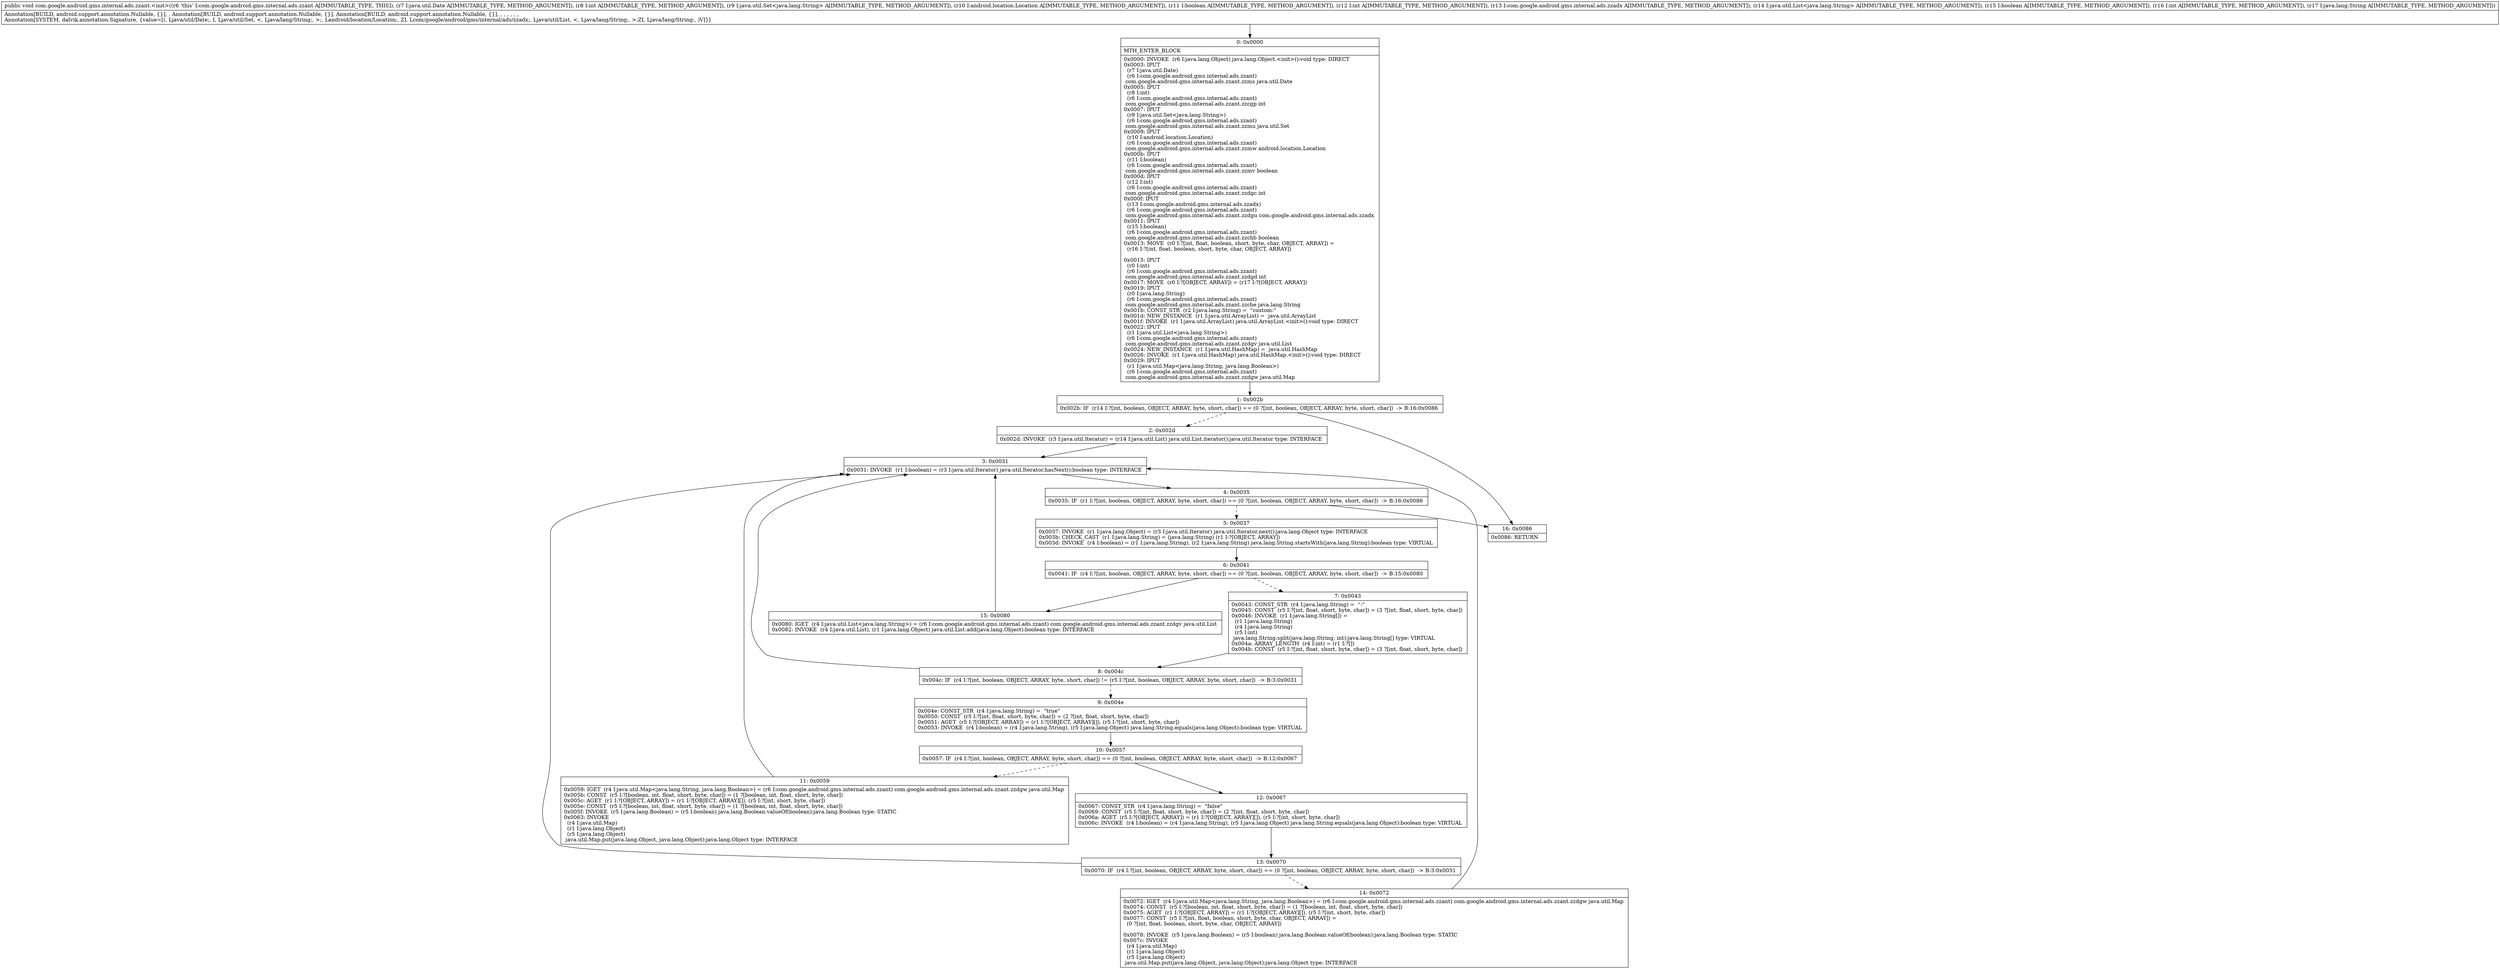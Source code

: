 digraph "CFG forcom.google.android.gms.internal.ads.zzant.\<init\>(Ljava\/util\/Date;ILjava\/util\/Set;Landroid\/location\/Location;ZILcom\/google\/android\/gms\/internal\/ads\/zzadx;Ljava\/util\/List;ZILjava\/lang\/String;)V" {
Node_0 [shape=record,label="{0\:\ 0x0000|MTH_ENTER_BLOCK\l|0x0000: INVOKE  (r6 I:java.lang.Object) java.lang.Object.\<init\>():void type: DIRECT \l0x0003: IPUT  \l  (r7 I:java.util.Date)\l  (r6 I:com.google.android.gms.internal.ads.zzant)\l com.google.android.gms.internal.ads.zzant.zzms java.util.Date \l0x0005: IPUT  \l  (r8 I:int)\l  (r6 I:com.google.android.gms.internal.ads.zzant)\l com.google.android.gms.internal.ads.zzant.zzcgp int \l0x0007: IPUT  \l  (r9 I:java.util.Set\<java.lang.String\>)\l  (r6 I:com.google.android.gms.internal.ads.zzant)\l com.google.android.gms.internal.ads.zzant.zzmu java.util.Set \l0x0009: IPUT  \l  (r10 I:android.location.Location)\l  (r6 I:com.google.android.gms.internal.ads.zzant)\l com.google.android.gms.internal.ads.zzant.zzmw android.location.Location \l0x000b: IPUT  \l  (r11 I:boolean)\l  (r6 I:com.google.android.gms.internal.ads.zzant)\l com.google.android.gms.internal.ads.zzant.zzmv boolean \l0x000d: IPUT  \l  (r12 I:int)\l  (r6 I:com.google.android.gms.internal.ads.zzant)\l com.google.android.gms.internal.ads.zzant.zzdgc int \l0x000f: IPUT  \l  (r13 I:com.google.android.gms.internal.ads.zzadx)\l  (r6 I:com.google.android.gms.internal.ads.zzant)\l com.google.android.gms.internal.ads.zzant.zzdgu com.google.android.gms.internal.ads.zzadx \l0x0011: IPUT  \l  (r15 I:boolean)\l  (r6 I:com.google.android.gms.internal.ads.zzant)\l com.google.android.gms.internal.ads.zzant.zzchb boolean \l0x0013: MOVE  (r0 I:?[int, float, boolean, short, byte, char, OBJECT, ARRAY]) = \l  (r16 I:?[int, float, boolean, short, byte, char, OBJECT, ARRAY])\l \l0x0015: IPUT  \l  (r0 I:int)\l  (r6 I:com.google.android.gms.internal.ads.zzant)\l com.google.android.gms.internal.ads.zzant.zzdgd int \l0x0017: MOVE  (r0 I:?[OBJECT, ARRAY]) = (r17 I:?[OBJECT, ARRAY]) \l0x0019: IPUT  \l  (r0 I:java.lang.String)\l  (r6 I:com.google.android.gms.internal.ads.zzant)\l com.google.android.gms.internal.ads.zzant.zzche java.lang.String \l0x001b: CONST_STR  (r2 I:java.lang.String) =  \"custom:\" \l0x001d: NEW_INSTANCE  (r1 I:java.util.ArrayList) =  java.util.ArrayList \l0x001f: INVOKE  (r1 I:java.util.ArrayList) java.util.ArrayList.\<init\>():void type: DIRECT \l0x0022: IPUT  \l  (r1 I:java.util.List\<java.lang.String\>)\l  (r6 I:com.google.android.gms.internal.ads.zzant)\l com.google.android.gms.internal.ads.zzant.zzdgv java.util.List \l0x0024: NEW_INSTANCE  (r1 I:java.util.HashMap) =  java.util.HashMap \l0x0026: INVOKE  (r1 I:java.util.HashMap) java.util.HashMap.\<init\>():void type: DIRECT \l0x0029: IPUT  \l  (r1 I:java.util.Map\<java.lang.String, java.lang.Boolean\>)\l  (r6 I:com.google.android.gms.internal.ads.zzant)\l com.google.android.gms.internal.ads.zzant.zzdgw java.util.Map \l}"];
Node_1 [shape=record,label="{1\:\ 0x002b|0x002b: IF  (r14 I:?[int, boolean, OBJECT, ARRAY, byte, short, char]) == (0 ?[int, boolean, OBJECT, ARRAY, byte, short, char])  \-\> B:16:0x0086 \l}"];
Node_2 [shape=record,label="{2\:\ 0x002d|0x002d: INVOKE  (r3 I:java.util.Iterator) = (r14 I:java.util.List) java.util.List.iterator():java.util.Iterator type: INTERFACE \l}"];
Node_3 [shape=record,label="{3\:\ 0x0031|0x0031: INVOKE  (r1 I:boolean) = (r3 I:java.util.Iterator) java.util.Iterator.hasNext():boolean type: INTERFACE \l}"];
Node_4 [shape=record,label="{4\:\ 0x0035|0x0035: IF  (r1 I:?[int, boolean, OBJECT, ARRAY, byte, short, char]) == (0 ?[int, boolean, OBJECT, ARRAY, byte, short, char])  \-\> B:16:0x0086 \l}"];
Node_5 [shape=record,label="{5\:\ 0x0037|0x0037: INVOKE  (r1 I:java.lang.Object) = (r3 I:java.util.Iterator) java.util.Iterator.next():java.lang.Object type: INTERFACE \l0x003b: CHECK_CAST  (r1 I:java.lang.String) = (java.lang.String) (r1 I:?[OBJECT, ARRAY]) \l0x003d: INVOKE  (r4 I:boolean) = (r1 I:java.lang.String), (r2 I:java.lang.String) java.lang.String.startsWith(java.lang.String):boolean type: VIRTUAL \l}"];
Node_6 [shape=record,label="{6\:\ 0x0041|0x0041: IF  (r4 I:?[int, boolean, OBJECT, ARRAY, byte, short, char]) == (0 ?[int, boolean, OBJECT, ARRAY, byte, short, char])  \-\> B:15:0x0080 \l}"];
Node_7 [shape=record,label="{7\:\ 0x0043|0x0043: CONST_STR  (r4 I:java.lang.String) =  \":\" \l0x0045: CONST  (r5 I:?[int, float, short, byte, char]) = (3 ?[int, float, short, byte, char]) \l0x0046: INVOKE  (r1 I:java.lang.String[]) = \l  (r1 I:java.lang.String)\l  (r4 I:java.lang.String)\l  (r5 I:int)\l java.lang.String.split(java.lang.String, int):java.lang.String[] type: VIRTUAL \l0x004a: ARRAY_LENGTH  (r4 I:int) = (r1 I:?[]) \l0x004b: CONST  (r5 I:?[int, float, short, byte, char]) = (3 ?[int, float, short, byte, char]) \l}"];
Node_8 [shape=record,label="{8\:\ 0x004c|0x004c: IF  (r4 I:?[int, boolean, OBJECT, ARRAY, byte, short, char]) != (r5 I:?[int, boolean, OBJECT, ARRAY, byte, short, char])  \-\> B:3:0x0031 \l}"];
Node_9 [shape=record,label="{9\:\ 0x004e|0x004e: CONST_STR  (r4 I:java.lang.String) =  \"true\" \l0x0050: CONST  (r5 I:?[int, float, short, byte, char]) = (2 ?[int, float, short, byte, char]) \l0x0051: AGET  (r5 I:?[OBJECT, ARRAY]) = (r1 I:?[OBJECT, ARRAY][]), (r5 I:?[int, short, byte, char]) \l0x0053: INVOKE  (r4 I:boolean) = (r4 I:java.lang.String), (r5 I:java.lang.Object) java.lang.String.equals(java.lang.Object):boolean type: VIRTUAL \l}"];
Node_10 [shape=record,label="{10\:\ 0x0057|0x0057: IF  (r4 I:?[int, boolean, OBJECT, ARRAY, byte, short, char]) == (0 ?[int, boolean, OBJECT, ARRAY, byte, short, char])  \-\> B:12:0x0067 \l}"];
Node_11 [shape=record,label="{11\:\ 0x0059|0x0059: IGET  (r4 I:java.util.Map\<java.lang.String, java.lang.Boolean\>) = (r6 I:com.google.android.gms.internal.ads.zzant) com.google.android.gms.internal.ads.zzant.zzdgw java.util.Map \l0x005b: CONST  (r5 I:?[boolean, int, float, short, byte, char]) = (1 ?[boolean, int, float, short, byte, char]) \l0x005c: AGET  (r1 I:?[OBJECT, ARRAY]) = (r1 I:?[OBJECT, ARRAY][]), (r5 I:?[int, short, byte, char]) \l0x005e: CONST  (r5 I:?[boolean, int, float, short, byte, char]) = (1 ?[boolean, int, float, short, byte, char]) \l0x005f: INVOKE  (r5 I:java.lang.Boolean) = (r5 I:boolean) java.lang.Boolean.valueOf(boolean):java.lang.Boolean type: STATIC \l0x0063: INVOKE  \l  (r4 I:java.util.Map)\l  (r1 I:java.lang.Object)\l  (r5 I:java.lang.Object)\l java.util.Map.put(java.lang.Object, java.lang.Object):java.lang.Object type: INTERFACE \l}"];
Node_12 [shape=record,label="{12\:\ 0x0067|0x0067: CONST_STR  (r4 I:java.lang.String) =  \"false\" \l0x0069: CONST  (r5 I:?[int, float, short, byte, char]) = (2 ?[int, float, short, byte, char]) \l0x006a: AGET  (r5 I:?[OBJECT, ARRAY]) = (r1 I:?[OBJECT, ARRAY][]), (r5 I:?[int, short, byte, char]) \l0x006c: INVOKE  (r4 I:boolean) = (r4 I:java.lang.String), (r5 I:java.lang.Object) java.lang.String.equals(java.lang.Object):boolean type: VIRTUAL \l}"];
Node_13 [shape=record,label="{13\:\ 0x0070|0x0070: IF  (r4 I:?[int, boolean, OBJECT, ARRAY, byte, short, char]) == (0 ?[int, boolean, OBJECT, ARRAY, byte, short, char])  \-\> B:3:0x0031 \l}"];
Node_14 [shape=record,label="{14\:\ 0x0072|0x0072: IGET  (r4 I:java.util.Map\<java.lang.String, java.lang.Boolean\>) = (r6 I:com.google.android.gms.internal.ads.zzant) com.google.android.gms.internal.ads.zzant.zzdgw java.util.Map \l0x0074: CONST  (r5 I:?[boolean, int, float, short, byte, char]) = (1 ?[boolean, int, float, short, byte, char]) \l0x0075: AGET  (r1 I:?[OBJECT, ARRAY]) = (r1 I:?[OBJECT, ARRAY][]), (r5 I:?[int, short, byte, char]) \l0x0077: CONST  (r5 I:?[int, float, boolean, short, byte, char, OBJECT, ARRAY]) = \l  (0 ?[int, float, boolean, short, byte, char, OBJECT, ARRAY])\l \l0x0078: INVOKE  (r5 I:java.lang.Boolean) = (r5 I:boolean) java.lang.Boolean.valueOf(boolean):java.lang.Boolean type: STATIC \l0x007c: INVOKE  \l  (r4 I:java.util.Map)\l  (r1 I:java.lang.Object)\l  (r5 I:java.lang.Object)\l java.util.Map.put(java.lang.Object, java.lang.Object):java.lang.Object type: INTERFACE \l}"];
Node_15 [shape=record,label="{15\:\ 0x0080|0x0080: IGET  (r4 I:java.util.List\<java.lang.String\>) = (r6 I:com.google.android.gms.internal.ads.zzant) com.google.android.gms.internal.ads.zzant.zzdgv java.util.List \l0x0082: INVOKE  (r4 I:java.util.List), (r1 I:java.lang.Object) java.util.List.add(java.lang.Object):boolean type: INTERFACE \l}"];
Node_16 [shape=record,label="{16\:\ 0x0086|0x0086: RETURN   \l}"];
MethodNode[shape=record,label="{public void com.google.android.gms.internal.ads.zzant.\<init\>((r6 'this' I:com.google.android.gms.internal.ads.zzant A[IMMUTABLE_TYPE, THIS]), (r7 I:java.util.Date A[IMMUTABLE_TYPE, METHOD_ARGUMENT]), (r8 I:int A[IMMUTABLE_TYPE, METHOD_ARGUMENT]), (r9 I:java.util.Set\<java.lang.String\> A[IMMUTABLE_TYPE, METHOD_ARGUMENT]), (r10 I:android.location.Location A[IMMUTABLE_TYPE, METHOD_ARGUMENT]), (r11 I:boolean A[IMMUTABLE_TYPE, METHOD_ARGUMENT]), (r12 I:int A[IMMUTABLE_TYPE, METHOD_ARGUMENT]), (r13 I:com.google.android.gms.internal.ads.zzadx A[IMMUTABLE_TYPE, METHOD_ARGUMENT]), (r14 I:java.util.List\<java.lang.String\> A[IMMUTABLE_TYPE, METHOD_ARGUMENT]), (r15 I:boolean A[IMMUTABLE_TYPE, METHOD_ARGUMENT]), (r16 I:int A[IMMUTABLE_TYPE, METHOD_ARGUMENT]), (r17 I:java.lang.String A[IMMUTABLE_TYPE, METHOD_ARGUMENT]))  | Annotation[BUILD, android.support.annotation.Nullable, \{\}], , Annotation[BUILD, android.support.annotation.Nullable, \{\}], Annotation[BUILD, android.support.annotation.Nullable, \{\}], , , , , , , \lAnnotation[SYSTEM, dalvik.annotation.Signature, \{value=[(, Ljava\/util\/Date;, I, Ljava\/util\/Set, \<, Ljava\/lang\/String;, \>;, Landroid\/location\/Location;, ZI, Lcom\/google\/android\/gms\/internal\/ads\/zzadx;, Ljava\/util\/List, \<, Ljava\/lang\/String;, \>;ZI, Ljava\/lang\/String;, )V]\}]\l}"];
MethodNode -> Node_0;
Node_0 -> Node_1;
Node_1 -> Node_2[style=dashed];
Node_1 -> Node_16;
Node_2 -> Node_3;
Node_3 -> Node_4;
Node_4 -> Node_5[style=dashed];
Node_4 -> Node_16;
Node_5 -> Node_6;
Node_6 -> Node_7[style=dashed];
Node_6 -> Node_15;
Node_7 -> Node_8;
Node_8 -> Node_3;
Node_8 -> Node_9[style=dashed];
Node_9 -> Node_10;
Node_10 -> Node_11[style=dashed];
Node_10 -> Node_12;
Node_11 -> Node_3;
Node_12 -> Node_13;
Node_13 -> Node_3;
Node_13 -> Node_14[style=dashed];
Node_14 -> Node_3;
Node_15 -> Node_3;
}

